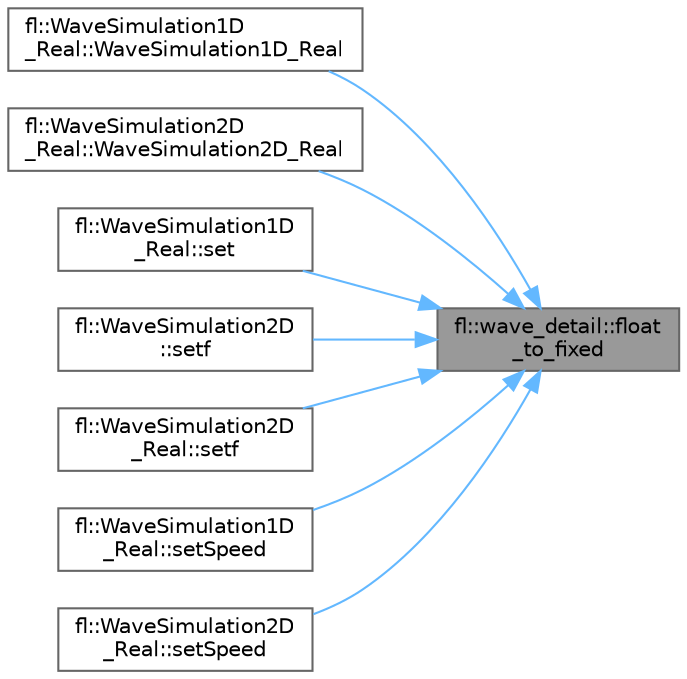 digraph "fl::wave_detail::float_to_fixed"
{
 // INTERACTIVE_SVG=YES
 // LATEX_PDF_SIZE
  bgcolor="transparent";
  edge [fontname=Helvetica,fontsize=10,labelfontname=Helvetica,labelfontsize=10];
  node [fontname=Helvetica,fontsize=10,shape=box,height=0.2,width=0.4];
  rankdir="RL";
  Node1 [id="Node000001",label="fl::wave_detail::float\l_to_fixed",height=0.2,width=0.4,color="gray40", fillcolor="grey60", style="filled", fontcolor="black",tooltip=" "];
  Node1 -> Node2 [id="edge1_Node000001_Node000002",dir="back",color="steelblue1",style="solid",tooltip=" "];
  Node2 [id="Node000002",label="fl::WaveSimulation1D\l_Real::WaveSimulation1D_Real",height=0.2,width=0.4,color="grey40", fillcolor="white", style="filled",URL="$da/df9/classfl_1_1_wave_simulation1_d___real_a850a36aab9f5a785329c038f1b28a1a5.html#a850a36aab9f5a785329c038f1b28a1a5",tooltip=" "];
  Node1 -> Node3 [id="edge2_Node000001_Node000003",dir="back",color="steelblue1",style="solid",tooltip=" "];
  Node3 [id="Node000003",label="fl::WaveSimulation2D\l_Real::WaveSimulation2D_Real",height=0.2,width=0.4,color="grey40", fillcolor="white", style="filled",URL="$d5/d94/classfl_1_1_wave_simulation2_d___real_a70b3cad0ed07dd73c4944d86b2757ff5.html#a70b3cad0ed07dd73c4944d86b2757ff5",tooltip=" "];
  Node1 -> Node4 [id="edge3_Node000001_Node000004",dir="back",color="steelblue1",style="solid",tooltip=" "];
  Node4 [id="Node000004",label="fl::WaveSimulation1D\l_Real::set",height=0.2,width=0.4,color="grey40", fillcolor="white", style="filled",URL="$da/df9/classfl_1_1_wave_simulation1_d___real_a33ce49511c95b8f5d7c80d2ee7632359.html#a33ce49511c95b8f5d7c80d2ee7632359",tooltip=" "];
  Node1 -> Node5 [id="edge4_Node000001_Node000005",dir="back",color="steelblue1",style="solid",tooltip=" "];
  Node5 [id="Node000005",label="fl::WaveSimulation2D\l::setf",height=0.2,width=0.4,color="grey40", fillcolor="white", style="filled",URL="$da/d47/classfl_1_1_wave_simulation2_d_aa4fd9aeb5a37d30abfd62329c0ece018.html#aa4fd9aeb5a37d30abfd62329c0ece018",tooltip=" "];
  Node1 -> Node6 [id="edge5_Node000001_Node000006",dir="back",color="steelblue1",style="solid",tooltip=" "];
  Node6 [id="Node000006",label="fl::WaveSimulation2D\l_Real::setf",height=0.2,width=0.4,color="grey40", fillcolor="white", style="filled",URL="$d5/d94/classfl_1_1_wave_simulation2_d___real_a0f034ec0629ac9635431f6a378cdbf6a.html#a0f034ec0629ac9635431f6a378cdbf6a",tooltip=" "];
  Node1 -> Node7 [id="edge6_Node000001_Node000007",dir="back",color="steelblue1",style="solid",tooltip=" "];
  Node7 [id="Node000007",label="fl::WaveSimulation1D\l_Real::setSpeed",height=0.2,width=0.4,color="grey40", fillcolor="white", style="filled",URL="$da/df9/classfl_1_1_wave_simulation1_d___real_abb0ca604e383627374d21dd6e4e992df.html#abb0ca604e383627374d21dd6e4e992df",tooltip=" "];
  Node1 -> Node8 [id="edge7_Node000001_Node000008",dir="back",color="steelblue1",style="solid",tooltip=" "];
  Node8 [id="Node000008",label="fl::WaveSimulation2D\l_Real::setSpeed",height=0.2,width=0.4,color="grey40", fillcolor="white", style="filled",URL="$d5/d94/classfl_1_1_wave_simulation2_d___real_aa592c26e7f8d502ebf5626c3a7d38162.html#aa592c26e7f8d502ebf5626c3a7d38162",tooltip=" "];
}
